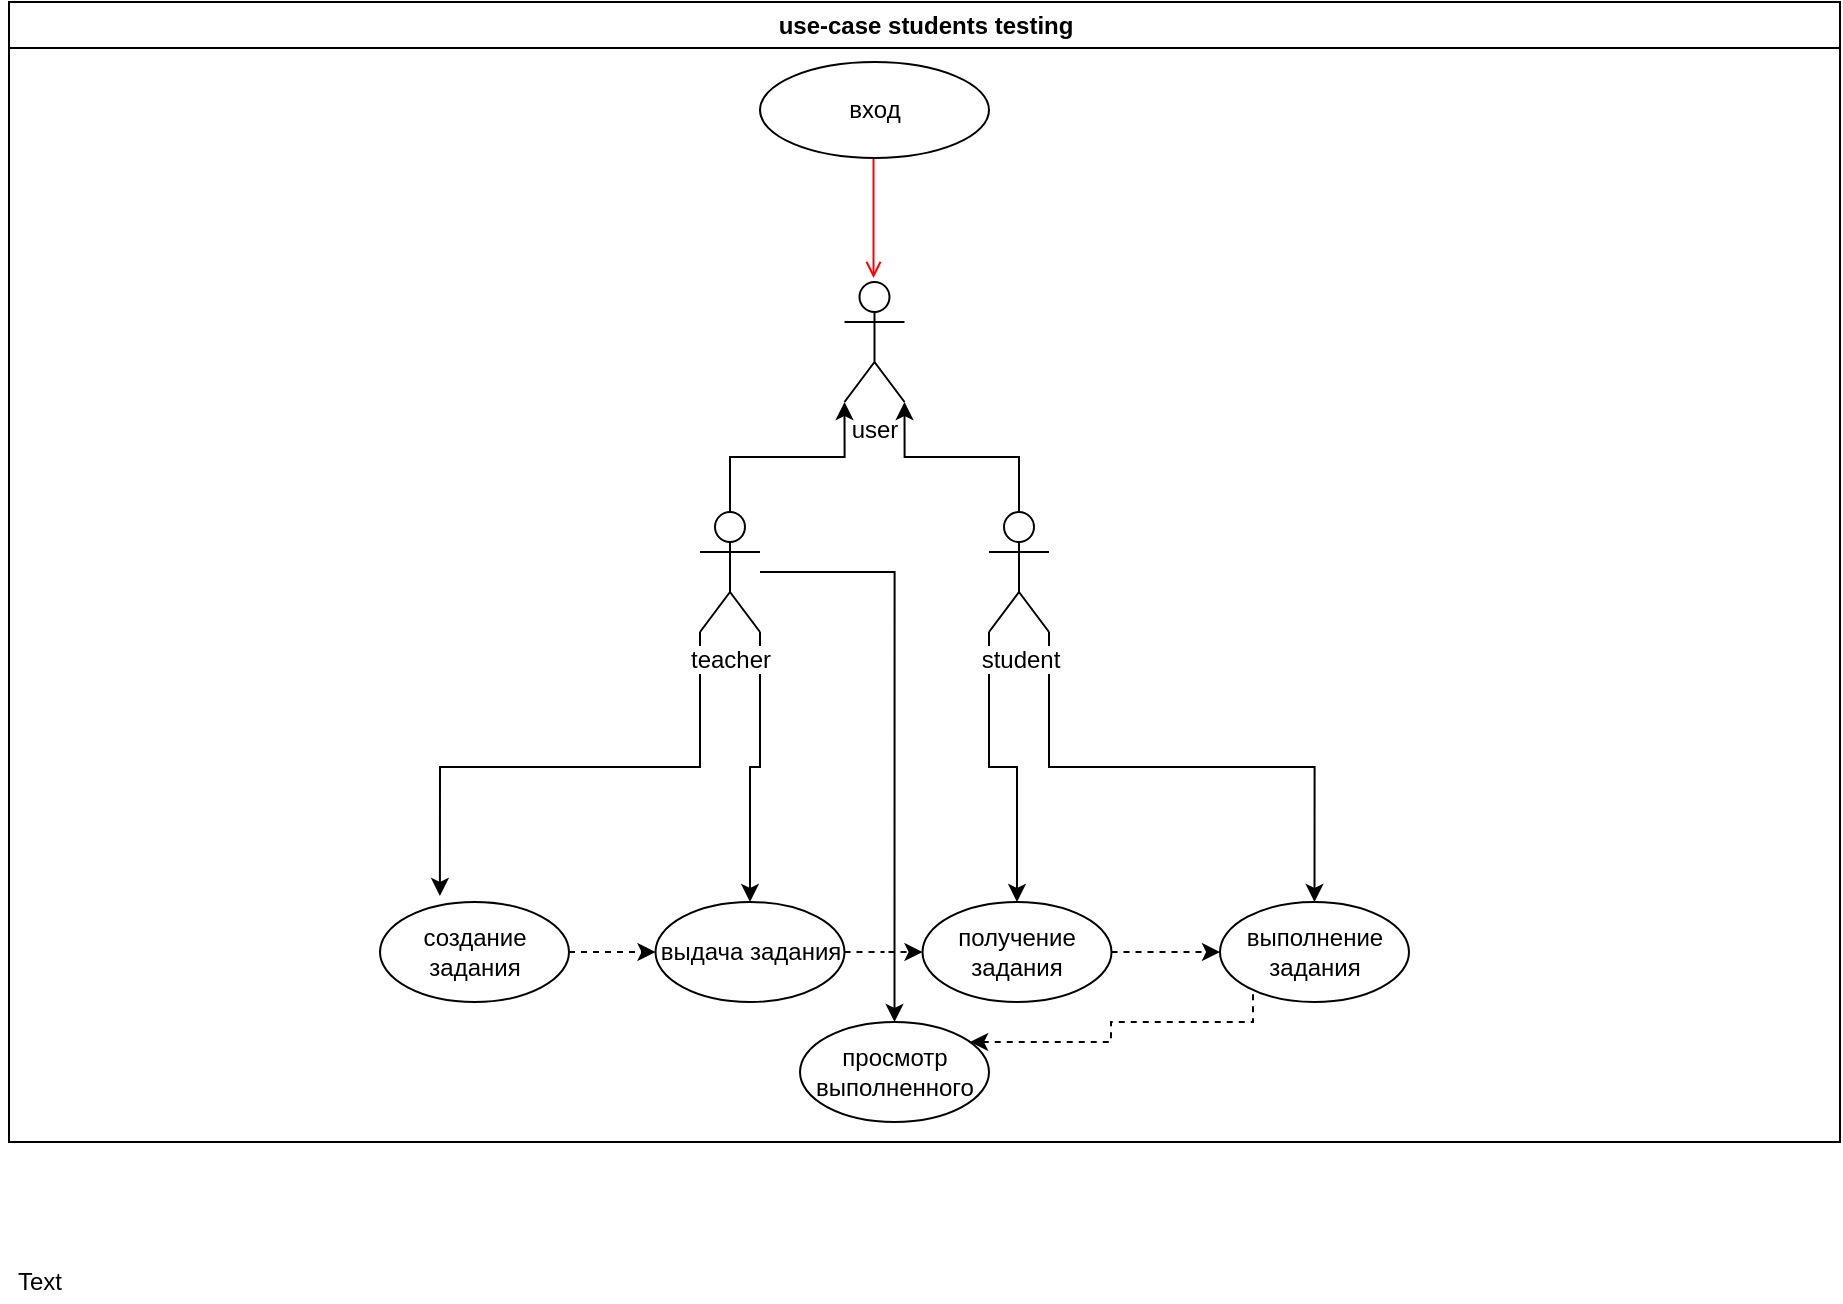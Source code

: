 <mxfile version="12.4.8" type="device"><diagram name="Page-1" id="e7e014a7-5840-1c2e-5031-d8a46d1fe8dd"><mxGraphModel dx="1186" dy="683" grid="1" gridSize="10" guides="1" tooltips="1" connect="1" arrows="1" fold="1" page="1" pageScale="1" pageWidth="1169" pageHeight="826" background="#ffffff" math="0" shadow="0"><root><mxCell id="0"/><mxCell id="1" parent="0"/><mxCell id="2" value="use-case students testing" style="swimlane;whiteSpace=wrap" parent="1" vertex="1"><mxGeometry x="164.5" y="170" width="915.5" height="570" as="geometry"/></mxCell><mxCell id="9" value="" style="endArrow=open;strokeColor=#FF0000;endFill=1;rounded=0" parent="2" edge="1"><mxGeometry relative="1" as="geometry"><mxPoint x="432.25" y="78" as="sourcePoint"/><mxPoint x="432.25" y="138" as="targetPoint"/></mxGeometry></mxCell><mxCell id="8i21TmxNxDbujN047JBC-41" value="вход" style="ellipse;whiteSpace=wrap;html=1;" vertex="1" parent="2"><mxGeometry x="375.5" y="30" width="114.5" height="48" as="geometry"/></mxCell><mxCell id="8i21TmxNxDbujN047JBC-44" value="user" style="shape=umlActor;verticalLabelPosition=bottom;labelBackgroundColor=#ffffff;verticalAlign=top;html=1;outlineConnect=0;" vertex="1" parent="2"><mxGeometry x="417.75" y="140" width="30" height="60" as="geometry"/></mxCell><mxCell id="8i21TmxNxDbujN047JBC-70" style="edgeStyle=orthogonalEdgeStyle;rounded=0;orthogonalLoop=1;jettySize=auto;html=1;exitX=0;exitY=1;exitDx=0;exitDy=0;exitPerimeter=0;entryX=0.5;entryY=0;entryDx=0;entryDy=0;" edge="1" parent="2" source="8i21TmxNxDbujN047JBC-45" target="8i21TmxNxDbujN047JBC-67"><mxGeometry relative="1" as="geometry"/></mxCell><mxCell id="8i21TmxNxDbujN047JBC-71" style="edgeStyle=orthogonalEdgeStyle;rounded=0;orthogonalLoop=1;jettySize=auto;html=1;exitX=1;exitY=1;exitDx=0;exitDy=0;exitPerimeter=0;entryX=0.5;entryY=0;entryDx=0;entryDy=0;" edge="1" parent="2" source="8i21TmxNxDbujN047JBC-45" target="8i21TmxNxDbujN047JBC-62"><mxGeometry relative="1" as="geometry"/></mxCell><mxCell id="8i21TmxNxDbujN047JBC-76" style="edgeStyle=orthogonalEdgeStyle;rounded=0;orthogonalLoop=1;jettySize=auto;html=1;exitX=0.5;exitY=0;exitDx=0;exitDy=0;exitPerimeter=0;entryX=1;entryY=1;entryDx=0;entryDy=0;entryPerimeter=0;" edge="1" parent="2" source="8i21TmxNxDbujN047JBC-45" target="8i21TmxNxDbujN047JBC-44"><mxGeometry relative="1" as="geometry"/></mxCell><mxCell id="8i21TmxNxDbujN047JBC-45" value="student" style="shape=umlActor;verticalLabelPosition=bottom;labelBackgroundColor=#ffffff;verticalAlign=top;html=1;outlineConnect=0;" vertex="1" parent="2"><mxGeometry x="490" y="255" width="30" height="60" as="geometry"/></mxCell><mxCell id="8i21TmxNxDbujN047JBC-72" style="edgeStyle=orthogonalEdgeStyle;rounded=0;orthogonalLoop=1;jettySize=auto;html=1;exitX=0;exitY=1;exitDx=0;exitDy=0;exitPerimeter=0;entryX=0.317;entryY=-0.06;entryDx=0;entryDy=0;entryPerimeter=0;" edge="1" parent="2" source="8i21TmxNxDbujN047JBC-46" target="8i21TmxNxDbujN047JBC-60"><mxGeometry relative="1" as="geometry"/></mxCell><mxCell id="8i21TmxNxDbujN047JBC-73" style="edgeStyle=orthogonalEdgeStyle;rounded=0;orthogonalLoop=1;jettySize=auto;html=1;exitX=1;exitY=1;exitDx=0;exitDy=0;exitPerimeter=0;entryX=0.5;entryY=0;entryDx=0;entryDy=0;" edge="1" parent="2" source="8i21TmxNxDbujN047JBC-46" target="8i21TmxNxDbujN047JBC-61"><mxGeometry relative="1" as="geometry"/></mxCell><mxCell id="8i21TmxNxDbujN047JBC-75" style="edgeStyle=orthogonalEdgeStyle;rounded=0;orthogonalLoop=1;jettySize=auto;html=1;exitX=0.5;exitY=0;exitDx=0;exitDy=0;exitPerimeter=0;entryX=0;entryY=1;entryDx=0;entryDy=0;entryPerimeter=0;" edge="1" parent="2" source="8i21TmxNxDbujN047JBC-46" target="8i21TmxNxDbujN047JBC-44"><mxGeometry relative="1" as="geometry"/></mxCell><mxCell id="8i21TmxNxDbujN047JBC-80" style="edgeStyle=orthogonalEdgeStyle;rounded=0;orthogonalLoop=1;jettySize=auto;html=1;entryX=0.5;entryY=0;entryDx=0;entryDy=0;" edge="1" parent="2" source="8i21TmxNxDbujN047JBC-46" target="8i21TmxNxDbujN047JBC-69"><mxGeometry relative="1" as="geometry"/></mxCell><mxCell id="8i21TmxNxDbujN047JBC-46" value="teacher" style="shape=umlActor;verticalLabelPosition=bottom;labelBackgroundColor=#ffffff;verticalAlign=top;html=1;outlineConnect=0;" vertex="1" parent="2"><mxGeometry x="345.5" y="255" width="30" height="60" as="geometry"/></mxCell><mxCell id="8i21TmxNxDbujN047JBC-63" value="" style="edgeStyle=orthogonalEdgeStyle;rounded=0;orthogonalLoop=1;jettySize=auto;html=1;dashed=1;" edge="1" parent="2" source="8i21TmxNxDbujN047JBC-60" target="8i21TmxNxDbujN047JBC-61"><mxGeometry relative="1" as="geometry"/></mxCell><mxCell id="8i21TmxNxDbujN047JBC-60" value="создание задания" style="ellipse;whiteSpace=wrap;html=1;" vertex="1" parent="2"><mxGeometry x="185.5" y="450" width="94.5" height="50" as="geometry"/></mxCell><mxCell id="8i21TmxNxDbujN047JBC-74" value="" style="edgeStyle=orthogonalEdgeStyle;rounded=0;orthogonalLoop=1;jettySize=auto;html=1;dashed=1;" edge="1" parent="2" source="8i21TmxNxDbujN047JBC-61" target="8i21TmxNxDbujN047JBC-67"><mxGeometry relative="1" as="geometry"/></mxCell><mxCell id="8i21TmxNxDbujN047JBC-61" value="выдача задания" style="ellipse;whiteSpace=wrap;html=1;" vertex="1" parent="2"><mxGeometry x="323.25" y="450" width="94.5" height="50" as="geometry"/></mxCell><mxCell id="8i21TmxNxDbujN047JBC-78" style="edgeStyle=orthogonalEdgeStyle;rounded=0;orthogonalLoop=1;jettySize=auto;html=1;exitX=0;exitY=1;exitDx=0;exitDy=0;dashed=1;" edge="1" parent="2" source="8i21TmxNxDbujN047JBC-62" target="8i21TmxNxDbujN047JBC-69"><mxGeometry relative="1" as="geometry"><Array as="points"><mxPoint x="622" y="493"/><mxPoint x="622" y="510"/><mxPoint x="551" y="510"/><mxPoint x="551" y="520"/></Array></mxGeometry></mxCell><mxCell id="8i21TmxNxDbujN047JBC-62" value="выполнение задания" style="ellipse;whiteSpace=wrap;html=1;" vertex="1" parent="2"><mxGeometry x="605.5" y="450" width="94.5" height="50" as="geometry"/></mxCell><mxCell id="8i21TmxNxDbujN047JBC-68" value="" style="edgeStyle=orthogonalEdgeStyle;rounded=0;orthogonalLoop=1;jettySize=auto;html=1;dashed=1;" edge="1" parent="2" source="8i21TmxNxDbujN047JBC-67" target="8i21TmxNxDbujN047JBC-62"><mxGeometry relative="1" as="geometry"/></mxCell><mxCell id="8i21TmxNxDbujN047JBC-67" value="получение задания" style="ellipse;whiteSpace=wrap;html=1;" vertex="1" parent="2"><mxGeometry x="456.75" y="450" width="94.5" height="50" as="geometry"/></mxCell><mxCell id="8i21TmxNxDbujN047JBC-69" value="просмотр выполненного" style="ellipse;whiteSpace=wrap;html=1;" vertex="1" parent="2"><mxGeometry x="395.5" y="510" width="94.5" height="50" as="geometry"/></mxCell><mxCell id="8i21TmxNxDbujN047JBC-52" value="Text" style="text;html=1;strokeColor=none;fillColor=none;align=center;verticalAlign=middle;whiteSpace=wrap;rounded=0;" vertex="1" parent="1"><mxGeometry x="160" y="800" width="40" height="20" as="geometry"/></mxCell></root></mxGraphModel></diagram></mxfile>